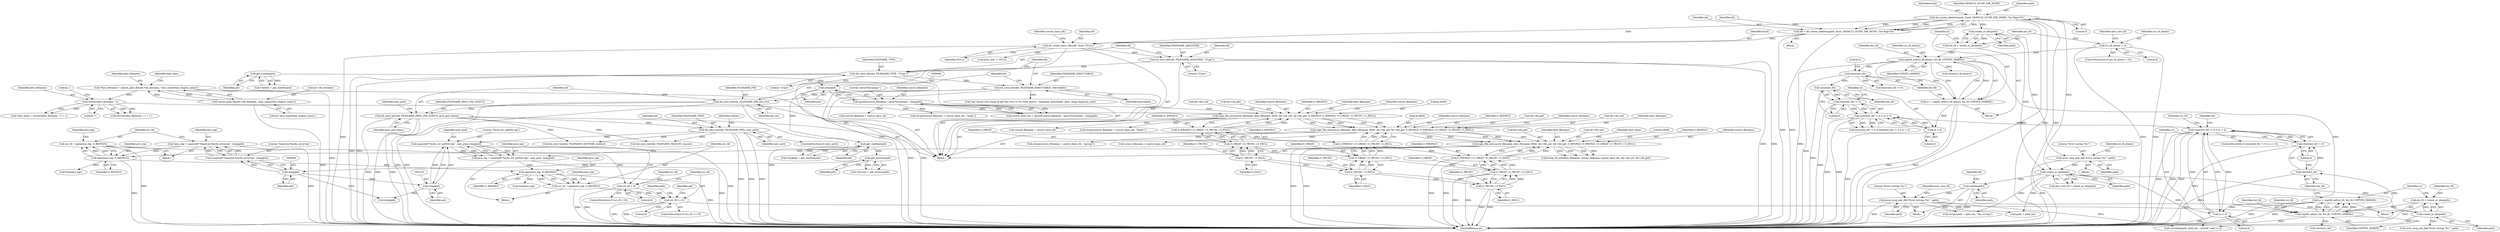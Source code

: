 digraph "0_abrt_8939398b82006ba1fec4ed491339fc075f43fc7c_1@API" {
"1001047" [label="(Call,close(dst_fd) != 0 || sz < 0)"];
"1001048" [label="(Call,close(dst_fd) != 0)"];
"1001049" [label="(Call,close(dst_fd))"];
"1001042" [label="(Call,copyfd_eof(src_fd, dst_fd, COPYFD_SPARSE))"];
"1001025" [label="(Call,src_fd >= 0)"];
"1001017" [label="(Call,src_fd = open(java_log, O_RDONLY))"];
"1001019" [label="(Call,open(java_log, O_RDONLY))"];
"1001009" [label="(Call,java_log = xasprintf(\"%s/hs_err_pid%lu.log\", user_pwd, (long)pid))"];
"1001011" [label="(Call,xasprintf(\"%s/hs_err_pid%lu.log\", user_pwd, (long)pid))"];
"1000805" [label="(Call,dd_save_text(dd, FILENAME_PWD, user_pwd))"];
"1000799" [label="(Call,dd_save_text(dd, FILENAME_PROC_PID_STATUS, proc_pid_status))"];
"1000795" [label="(Call,dd_save_text(dd, FILENAME_PID, pid_str))"];
"1000791" [label="(Call,dd_save_text(dd, FILENAME_EXECUTABLE, executable))"];
"1000787" [label="(Call,dd_save_text(dd, FILENAME_TYPE, \"CCpp\"))"];
"1000783" [label="(Call,dd_save_text(dd, FILENAME_ANALYZER, \"CCpp\"))"];
"1000656" [label="(Call,dd_create_basic_files(dd, fsuid, NULL))"];
"1000641" [label="(Call,dd = dd_create_skeleton(path, fsuid, DEFAULT_DUMP_DIR_MODE, /*no flags*/0))"];
"1000643" [label="(Call,dd_create_skeleton(path, fsuid, DEFAULT_DUMP_DIR_MODE, /*no flags*/0))"];
"1001014" [label="(Call,(long)pid)"];
"1000993" [label="(Call,(long)pid)"];
"1000848" [label="(Call,get_environ(pid))"];
"1000841" [label="(Call,get_cmdline(pid))"];
"1000667" [label="(Call,(long)pid)"];
"1000654" [label="(Call,get_rootdir(pid))"];
"1000999" [label="(Call,open(java_log, O_RDONLY))"];
"1000989" [label="(Call,*java_log = xasprintf(\"/tmp/jvm-%lu/hs_error.log\", (long)pid))"];
"1000991" [label="(Call,xasprintf(\"/tmp/jvm-%lu/hs_error.log\", (long)pid))"];
"1000750" [label="(Call,copy_file_ext(source_filename, dest_filename, 0640, dd->dd_uid, dd->dd_gid, O_RDONLY, O_WRONLY | O_CREAT | O_TRUNC | O_EXCL))"];
"1000724" [label="(Call,copy_file_ext(source_filename, dest_filename, 0640, dd->dd_uid, dd->dd_gid, O_RDONLY, O_WRONLY | O_CREAT | O_TRUNC | O_EXCL))"];
"1000698" [label="(Call,copy_file_ext(source_filename, dest_filename, 0640, dd->dd_uid, dd->dd_gid, O_RDONLY, O_WRONLY | O_CREAT | O_TRUNC | O_EXCL))"];
"1000664" [label="(Call,sprintf(source_filename, \"/proc/%lu/smaps\", (long)pid))"];
"1000686" [label="(Call,strrchr(dest_filename, '/'))"];
"1000675" [label="(Call,*dest_filename = concat_path_file(dd->dd_dirname, \"also_somewhat_longish_name\"))"];
"1000677" [label="(Call,concat_path_file(dd->dd_dirname, \"also_somewhat_longish_name\"))"];
"1000709" [label="(Call,O_WRONLY | O_CREAT | O_TRUNC | O_EXCL)"];
"1000711" [label="(Call,O_CREAT | O_TRUNC | O_EXCL)"];
"1000713" [label="(Call,O_TRUNC | O_EXCL)"];
"1000735" [label="(Call,O_WRONLY | O_CREAT | O_TRUNC | O_EXCL)"];
"1000737" [label="(Call,O_CREAT | O_TRUNC | O_EXCL)"];
"1000739" [label="(Call,O_TRUNC | O_EXCL)"];
"1000761" [label="(Call,O_WRONLY | O_CREAT | O_TRUNC | O_EXCL)"];
"1000763" [label="(Call,O_CREAT | O_TRUNC | O_EXCL)"];
"1000765" [label="(Call,O_TRUNC | O_EXCL)"];
"1001005" [label="(Call,src_fd < 0)"];
"1000997" [label="(Call,src_fd = open(java_log, O_RDONLY))"];
"1001035" [label="(Call,dst_fd = create_or_die(path))"];
"1001037" [label="(Call,create_or_die(path))"];
"1000918" [label="(Call,create_or_die(path))"];
"1000884" [label="(Call,create_or_die(path))"];
"1000910" [label="(Call,error_msg_and_die(\"Error saving '%s'\", path))"];
"1000956" [label="(Call,error_msg_and_die(\"Error writing '%s'\", path))"];
"1000943" [label="(Call,unlink(path))"];
"1000889" [label="(Call,copyfd_eof(src_fd_binary, dst_fd, COPYFD_SPARSE))"];
"1000877" [label="(Call,src_fd_binary > 0)"];
"1000882" [label="(Call,dst_fd = create_or_die(path))"];
"1000899" [label="(Call,close(dst_fd) != 0 || sz < 0)"];
"1000900" [label="(Call,close(dst_fd) != 0)"];
"1000901" [label="(Call,close(dst_fd))"];
"1000896" [label="(Call,fsync(dst_fd))"];
"1000904" [label="(Call,sz < 0)"];
"1000887" [label="(Call,sz = copyfd_eof(src_fd_binary, dst_fd, COPYFD_SPARSE))"];
"1001052" [label="(Call,sz < 0)"];
"1001040" [label="(Call,sz = copyfd_eof(src_fd, dst_fd, COPYFD_SPARSE))"];
"1001135" [label="(Call,proc_cwd != NULL)"];
"1000884" [label="(Call,create_or_die(path))"];
"1001058" [label="(Call,error_msg_and_die(\"Error saving '%s'\", path))"];
"1000846" [label="(Call,*environ = get_environ(pid))"];
"1000832" [label="(Call,dd_save_text(dd, FILENAME_REASON, reason))"];
"1000842" [label="(Identifier,pid)"];
"1000641" [label="(Call,dd = dd_create_skeleton(path, fsuid, DEFAULT_DUMP_DIR_MODE, /*no flags*/0))"];
"1000658" [label="(Identifier,fsuid)"];
"1001051" [label="(Literal,0)"];
"1000797" [label="(Identifier,FILENAME_PID)"];
"1000906" [label="(Literal,0)"];
"1001228" [label="(MethodReturn,int)"];
"1001007" [label="(Literal,0)"];
"1000765" [label="(Call,O_TRUNC | O_EXCL)"];
"1000807" [label="(Identifier,FILENAME_PWD)"];
"1000683" [label="(Call,*dest_base = strrchr(dest_filename, '/') + 1)"];
"1000650" [label="(Block,)"];
"1001024" [label="(ControlStructure,if (src_fd >= 0))"];
"1000995" [label="(Identifier,pid)"];
"1001036" [label="(Identifier,dst_fd)"];
"1000150" [label="(Block,)"];
"1001028" [label="(Block,)"];
"1000882" [label="(Call,dst_fd = create_or_die(path))"];
"1000795" [label="(Call,dd_save_text(dd, FILENAME_PID, pid_str))"];
"1001026" [label="(Identifier,src_fd)"];
"1001018" [label="(Identifier,src_fd)"];
"1001053" [label="(Identifier,sz)"];
"1000892" [label="(Identifier,COPYFD_SPARSE)"];
"1000962" [label="(Identifier,user_core_fd)"];
"1001049" [label="(Call,close(dst_fd))"];
"1000750" [label="(Call,copy_file_ext(source_filename, dest_filename, 0640, dd->dd_uid, dd->dd_gid, O_RDONLY, O_WRONLY | O_CREAT | O_TRUNC | O_EXCL))"];
"1001009" [label="(Call,java_log = xasprintf(\"%s/hs_err_pid%lu.log\", user_pwd, (long)pid))"];
"1000645" [label="(Identifier,fsuid)"];
"1000757" [label="(Call,dd->dd_gid)"];
"1001008" [label="(Block,)"];
"1000740" [label="(Identifier,O_TRUNC)"];
"1000897" [label="(Identifier,dst_fd)"];
"1000726" [label="(Identifier,dest_filename)"];
"1001005" [label="(Call,src_fd < 0)"];
"1000880" [label="(Block,)"];
"1000805" [label="(Call,dd_save_text(dd, FILENAME_PWD, user_pwd))"];
"1000802" [label="(Identifier,proc_pid_status)"];
"1000917" [label="(Identifier,abrt_core_fd)"];
"1000699" [label="(Identifier,source_filename)"];
"1001025" [label="(Call,src_fd >= 0)"];
"1000752" [label="(Identifier,dest_filename)"];
"1000742" [label="(Call,strcpy(source_filename + source_base_ofs, \"cgroup\"))"];
"1000956" [label="(Call,error_msg_and_die(\"Error writing '%s'\", path))"];
"1000708" [label="(Identifier,O_RDONLY)"];
"1001002" [label="(Call,free(java_log))"];
"1001017" [label="(Call,src_fd = open(java_log, O_RDONLY))"];
"1000642" [label="(Identifier,dd)"];
"1000739" [label="(Call,O_TRUNC | O_EXCL)"];
"1001027" [label="(Literal,0)"];
"1001041" [label="(Identifier,sz)"];
"1000783" [label="(Call,dd_save_text(dd, FILENAME_ANALYZER, \"CCpp\"))"];
"1000656" [label="(Call,dd_create_basic_files(dd, fsuid, NULL))"];
"1000998" [label="(Identifier,src_fd)"];
"1000678" [label="(Call,dd->dd_dirname)"];
"1000890" [label="(Identifier,src_fd_binary)"];
"1000686" [label="(Call,strrchr(dest_filename, '/'))"];
"1001050" [label="(Identifier,dst_fd)"];
"1001042" [label="(Call,copyfd_eof(src_fd, dst_fd, COPYFD_SPARSE))"];
"1001020" [label="(Identifier,java_log)"];
"1000789" [label="(Identifier,FILENAME_TYPE)"];
"1001096" [label="(Call,(long)pid)"];
"1001023" [label="(Identifier,java_log)"];
"1000666" [label="(Literal,\"/proc/%lu/smaps\")"];
"1000710" [label="(Identifier,O_WRONLY)"];
"1000655" [label="(Identifier,pid)"];
"1000649" [label="(Identifier,dd)"];
"1000913" [label="(Call,close(src_fd_binary))"];
"1001044" [label="(Identifier,dst_fd)"];
"1001001" [label="(Identifier,O_RDONLY)"];
"1000904" [label="(Call,sz < 0)"];
"1000691" [label="(Call,source_filename + source_base_ofs)"];
"1000894" [label="(Call,fsync(dst_fd) != 0 || close(dst_fd) != 0 || sz < 0)"];
"1000762" [label="(Identifier,O_WRONLY)"];
"1001011" [label="(Call,xasprintf(\"%s/hs_err_pid%lu.log\", user_pwd, (long)pid))"];
"1001000" [label="(Identifier,java_log)"];
"1001064" [label="(Identifier,dd)"];
"1000754" [label="(Call,dd->dd_uid)"];
"1000914" [label="(Identifier,src_fd_binary)"];
"1001031" [label="(Identifier,path)"];
"1000918" [label="(Call,create_or_die(path))"];
"1000688" [label="(Literal,'/')"];
"1000899" [label="(Call,close(dst_fd) != 0 || sz < 0)"];
"1000676" [label="(Identifier,dest_filename)"];
"1001004" [label="(ControlStructure,if (src_fd < 0))"];
"1001048" [label="(Call,close(dst_fd) != 0)"];
"1000690" [label="(Call,strcpy(source_filename + source_base_ofs, \"maps\"))"];
"1000667" [label="(Call,(long)pid)"];
"1000652" [label="(Call,*rootdir = get_rootdir(pid))"];
"1000646" [label="(Identifier,DEFAULT_DUMP_DIR_MODE)"];
"1000761" [label="(Call,O_WRONLY | O_CREAT | O_TRUNC | O_EXCL)"];
"1000711" [label="(Call,O_CREAT | O_TRUNC | O_EXCL)"];
"1000700" [label="(Identifier,dest_filename)"];
"1001038" [label="(Identifier,path)"];
"1000662" [label="(Call,source_base_ofs = sprintf(source_filename, \"/proc/%lu/smaps\", (long)pid))"];
"1001045" [label="(Identifier,COPYFD_SPARSE)"];
"1000659" [label="(Identifier,NULL)"];
"1000839" [label="(Call,*cmdline = get_cmdline(pid))"];
"1000727" [label="(Literal,0640)"];
"1000787" [label="(Call,dd_save_text(dd, FILENAME_TYPE, \"CCpp\"))"];
"1001047" [label="(Call,close(dst_fd) != 0 || sz < 0)"];
"1000900" [label="(Call,close(dst_fd) != 0)"];
"1000903" [label="(Literal,0)"];
"1000889" [label="(Call,copyfd_eof(src_fd_binary, dst_fd, COPYFD_SPARSE))"];
"1000664" [label="(Call,sprintf(source_filename, \"/proc/%lu/smaps\", (long)pid))"];
"1000718" [label="(Identifier,source_filename)"];
"1000689" [label="(Literal,1)"];
"1000883" [label="(Identifier,dst_fd)"];
"1001019" [label="(Call,open(java_log, O_RDONLY))"];
"1001062" [label="(Identifier,src_fd)"];
"1000714" [label="(Identifier,O_TRUNC)"];
"1000808" [label="(Identifier,user_pwd)"];
"1001094" [label="(Call,log(\"Saved core dump of pid %lu (%s) to %s (%llu bytes)\", (long)pid, executable, path, (long long)core_size))"];
"1000669" [label="(Identifier,pid)"];
"1000741" [label="(Identifier,O_EXCL)"];
"1000769" [label="(Identifier,dest_base)"];
"1000771" [label="(Call,dump_fd_info(dest_filename, source_filename, source_base_ofs, dd->dd_uid, dd->dd_gid))"];
"1000685" [label="(Call,strrchr(dest_filename, '/') + 1)"];
"1000957" [label="(Literal,\"Error writing '%s'\")"];
"1000735" [label="(Call,O_WRONLY | O_CREAT | O_TRUNC | O_EXCL)"];
"1000753" [label="(Literal,0640)"];
"1000712" [label="(Identifier,O_CREAT)"];
"1000891" [label="(Identifier,dst_fd)"];
"1000989" [label="(Call,*java_log = xasprintf(\"/tmp/jvm-%lu/hs_error.log\", (long)pid))"];
"1000786" [label="(Literal,\"CCpp\")"];
"1001061" [label="(Call,close(src_fd))"];
"1001057" [label="(Identifier,dd)"];
"1000766" [label="(Identifier,O_TRUNC)"];
"1001012" [label="(Literal,\"%s/hs_err_pid%lu.log\")"];
"1000767" [label="(Identifier,O_EXCL)"];
"1000715" [label="(Identifier,O_EXCL)"];
"1001010" [label="(Identifier,java_log)"];
"1000803" [label="(ControlStructure,if (user_pwd))"];
"1001022" [label="(Call,free(java_log))"];
"1000675" [label="(Call,*dest_filename = concat_path_file(dd->dd_dirname, \"also_somewhat_longish_name\"))"];
"1000943" [label="(Call,unlink(path))"];
"1000804" [label="(Identifier,user_pwd)"];
"1001043" [label="(Identifier,src_fd)"];
"1000738" [label="(Identifier,O_CREAT)"];
"1000887" [label="(Call,sz = copyfd_eof(src_fd_binary, dst_fd, COPYFD_SPARSE))"];
"1001013" [label="(Identifier,user_pwd)"];
"1000800" [label="(Identifier,dd)"];
"1000791" [label="(Call,dd_save_text(dd, FILENAME_EXECUTABLE, executable))"];
"1000818" [label="(Call,dd_save_text(dd, FILENAME_ROOTDIR, rootdir))"];
"1000764" [label="(Identifier,O_CREAT)"];
"1000698" [label="(Call,copy_file_ext(source_filename, dest_filename, 0640, dd->dd_uid, dd->dd_gid, O_RDONLY, O_WRONLY | O_CREAT | O_TRUNC | O_EXCL))"];
"1000810" [label="(Identifier,rootdir)"];
"1000849" [label="(Identifier,pid)"];
"1000665" [label="(Identifier,source_filename)"];
"1000725" [label="(Identifier,source_filename)"];
"1000663" [label="(Identifier,source_base_ofs)"];
"1000958" [label="(Identifier,path)"];
"1001040" [label="(Call,sz = copyfd_eof(src_fd, dst_fd, COPYFD_SPARSE))"];
"1000877" [label="(Call,src_fd_binary > 0)"];
"1000713" [label="(Call,O_TRUNC | O_EXCL)"];
"1000919" [label="(Identifier,path)"];
"1000677" [label="(Call,concat_path_file(dd->dd_dirname, \"also_somewhat_longish_name\"))"];
"1000896" [label="(Call,fsync(dst_fd))"];
"1000793" [label="(Identifier,FILENAME_EXECUTABLE)"];
"1000944" [label="(Identifier,path)"];
"1001054" [label="(Literal,0)"];
"1000654" [label="(Call,get_rootdir(pid))"];
"1000841" [label="(Call,get_cmdline(pid))"];
"1000763" [label="(Call,O_CREAT | O_TRUNC | O_EXCL)"];
"1000879" [label="(Literal,0)"];
"1001029" [label="(Call,strcpy(path + path_len, \"/hs_err.log\"))"];
"1000743" [label="(Call,source_filename + source_base_ofs)"];
"1000701" [label="(Literal,0640)"];
"1000717" [label="(Call,source_filename + source_base_ofs)"];
"1000681" [label="(Literal,\"also_somewhat_longish_name\")"];
"1000992" [label="(Literal,\"/tmp/jvm-%lu/hs_error.log\")"];
"1000878" [label="(Identifier,src_fd_binary)"];
"1001046" [label="(ControlStructure,if (close(dst_fd) != 0 || sz < 0))"];
"1000911" [label="(Literal,\"Error saving '%s'\")"];
"1000716" [label="(Call,strcpy(source_filename + source_base_ofs, \"limits\"))"];
"1000684" [label="(Identifier,dest_base)"];
"1000760" [label="(Identifier,O_RDONLY)"];
"1001006" [label="(Identifier,src_fd)"];
"1000902" [label="(Identifier,dst_fd)"];
"1000991" [label="(Call,xasprintf(\"/tmp/jvm-%lu/hs_error.log\", (long)pid))"];
"1000916" [label="(Call,abrt_core_fd = create_or_die(path))"];
"1000657" [label="(Identifier,dd)"];
"1000798" [label="(Identifier,pid_str)"];
"1000790" [label="(Literal,\"CCpp\")"];
"1000784" [label="(Identifier,dd)"];
"1000647" [label="(Literal,0)"];
"1000734" [label="(Identifier,O_RDONLY)"];
"1001037" [label="(Call,create_or_die(path))"];
"1000796" [label="(Identifier,dd)"];
"1000644" [label="(Identifier,path)"];
"1000806" [label="(Identifier,dd)"];
"1001014" [label="(Call,(long)pid)"];
"1000702" [label="(Call,dd->dd_uid)"];
"1000885" [label="(Identifier,path)"];
"1000910" [label="(Call,error_msg_and_die(\"Error saving '%s'\", path))"];
"1000993" [label="(Call,(long)pid)"];
"1001030" [label="(Call,path + path_len)"];
"1000912" [label="(Identifier,path)"];
"1000643" [label="(Call,dd_create_skeleton(path, fsuid, DEFAULT_DUMP_DIR_MODE, /*no flags*/0))"];
"1000876" [label="(ControlStructure,if (src_fd_binary > 0))"];
"1000737" [label="(Call,O_CREAT | O_TRUNC | O_EXCL)"];
"1000731" [label="(Call,dd->dd_gid)"];
"1000744" [label="(Identifier,source_filename)"];
"1000736" [label="(Identifier,O_WRONLY)"];
"1000888" [label="(Identifier,sz)"];
"1000794" [label="(Identifier,executable)"];
"1001052" [label="(Call,sz < 0)"];
"1000895" [label="(Call,fsync(dst_fd) != 0)"];
"1001035" [label="(Call,dst_fd = create_or_die(path))"];
"1000792" [label="(Identifier,dd)"];
"1000785" [label="(Identifier,FILENAME_ANALYZER)"];
"1000724" [label="(Call,copy_file_ext(source_filename, dest_filename, 0640, dd->dd_uid, dd->dd_gid, O_RDONLY, O_WRONLY | O_CREAT | O_TRUNC | O_EXCL))"];
"1000999" [label="(Call,open(java_log, O_RDONLY))"];
"1000751" [label="(Identifier,source_filename)"];
"1001075" [label="(Call,xstrndup(path, path_len - (sizeof(\".new\")-1)))"];
"1000907" [label="(Block,)"];
"1000946" [label="(Identifier,dd)"];
"1000705" [label="(Call,dd->dd_gid)"];
"1000709" [label="(Call,O_WRONLY | O_CREAT | O_TRUNC | O_EXCL)"];
"1000898" [label="(Literal,0)"];
"1000728" [label="(Call,dd->dd_uid)"];
"1001016" [label="(Identifier,pid)"];
"1000788" [label="(Identifier,dd)"];
"1000997" [label="(Call,src_fd = open(java_log, O_RDONLY))"];
"1000799" [label="(Call,dd_save_text(dd, FILENAME_PROC_PID_STATUS, proc_pid_status))"];
"1000848" [label="(Call,get_environ(pid))"];
"1000990" [label="(Identifier,java_log)"];
"1001003" [label="(Identifier,java_log)"];
"1000942" [label="(Block,)"];
"1000901" [label="(Call,close(dst_fd))"];
"1001021" [label="(Identifier,O_RDONLY)"];
"1000687" [label="(Identifier,dest_filename)"];
"1000801" [label="(Identifier,FILENAME_PROC_PID_STATUS)"];
"1000987" [label="(Block,)"];
"1000905" [label="(Identifier,sz)"];
"1001047" -> "1001046"  [label="AST: "];
"1001047" -> "1001048"  [label="CFG: "];
"1001047" -> "1001052"  [label="CFG: "];
"1001048" -> "1001047"  [label="AST: "];
"1001052" -> "1001047"  [label="AST: "];
"1001057" -> "1001047"  [label="CFG: "];
"1001062" -> "1001047"  [label="CFG: "];
"1001047" -> "1001228"  [label="DDG: "];
"1001047" -> "1001228"  [label="DDG: "];
"1001047" -> "1001228"  [label="DDG: "];
"1001048" -> "1001047"  [label="DDG: "];
"1001048" -> "1001047"  [label="DDG: "];
"1000899" -> "1001047"  [label="DDG: "];
"1001052" -> "1001047"  [label="DDG: "];
"1001052" -> "1001047"  [label="DDG: "];
"1001048" -> "1001051"  [label="CFG: "];
"1001049" -> "1001048"  [label="AST: "];
"1001051" -> "1001048"  [label="AST: "];
"1001053" -> "1001048"  [label="CFG: "];
"1001048" -> "1001228"  [label="DDG: "];
"1001049" -> "1001048"  [label="DDG: "];
"1001049" -> "1001050"  [label="CFG: "];
"1001050" -> "1001049"  [label="AST: "];
"1001051" -> "1001049"  [label="CFG: "];
"1001049" -> "1001228"  [label="DDG: "];
"1001042" -> "1001049"  [label="DDG: "];
"1001042" -> "1001040"  [label="AST: "];
"1001042" -> "1001045"  [label="CFG: "];
"1001043" -> "1001042"  [label="AST: "];
"1001044" -> "1001042"  [label="AST: "];
"1001045" -> "1001042"  [label="AST: "];
"1001040" -> "1001042"  [label="CFG: "];
"1001042" -> "1001228"  [label="DDG: "];
"1001042" -> "1001040"  [label="DDG: "];
"1001042" -> "1001040"  [label="DDG: "];
"1001042" -> "1001040"  [label="DDG: "];
"1001025" -> "1001042"  [label="DDG: "];
"1001035" -> "1001042"  [label="DDG: "];
"1000889" -> "1001042"  [label="DDG: "];
"1001042" -> "1001061"  [label="DDG: "];
"1001025" -> "1001024"  [label="AST: "];
"1001025" -> "1001027"  [label="CFG: "];
"1001026" -> "1001025"  [label="AST: "];
"1001027" -> "1001025"  [label="AST: "];
"1001031" -> "1001025"  [label="CFG: "];
"1001064" -> "1001025"  [label="CFG: "];
"1001025" -> "1001228"  [label="DDG: "];
"1001025" -> "1001228"  [label="DDG: "];
"1001017" -> "1001025"  [label="DDG: "];
"1001005" -> "1001025"  [label="DDG: "];
"1001017" -> "1001008"  [label="AST: "];
"1001017" -> "1001019"  [label="CFG: "];
"1001018" -> "1001017"  [label="AST: "];
"1001019" -> "1001017"  [label="AST: "];
"1001023" -> "1001017"  [label="CFG: "];
"1001017" -> "1001228"  [label="DDG: "];
"1001019" -> "1001017"  [label="DDG: "];
"1001019" -> "1001017"  [label="DDG: "];
"1001019" -> "1001021"  [label="CFG: "];
"1001020" -> "1001019"  [label="AST: "];
"1001021" -> "1001019"  [label="AST: "];
"1001019" -> "1001228"  [label="DDG: "];
"1001009" -> "1001019"  [label="DDG: "];
"1000999" -> "1001019"  [label="DDG: "];
"1001019" -> "1001022"  [label="DDG: "];
"1001009" -> "1001008"  [label="AST: "];
"1001009" -> "1001011"  [label="CFG: "];
"1001010" -> "1001009"  [label="AST: "];
"1001011" -> "1001009"  [label="AST: "];
"1001018" -> "1001009"  [label="CFG: "];
"1001009" -> "1001228"  [label="DDG: "];
"1001011" -> "1001009"  [label="DDG: "];
"1001011" -> "1001009"  [label="DDG: "];
"1001011" -> "1001009"  [label="DDG: "];
"1001011" -> "1001014"  [label="CFG: "];
"1001012" -> "1001011"  [label="AST: "];
"1001013" -> "1001011"  [label="AST: "];
"1001014" -> "1001011"  [label="AST: "];
"1001011" -> "1001228"  [label="DDG: "];
"1000805" -> "1001011"  [label="DDG: "];
"1001014" -> "1001011"  [label="DDG: "];
"1000805" -> "1000803"  [label="AST: "];
"1000805" -> "1000808"  [label="CFG: "];
"1000806" -> "1000805"  [label="AST: "];
"1000807" -> "1000805"  [label="AST: "];
"1000808" -> "1000805"  [label="AST: "];
"1000810" -> "1000805"  [label="CFG: "];
"1000805" -> "1001228"  [label="DDG: "];
"1000805" -> "1001228"  [label="DDG: "];
"1000805" -> "1001228"  [label="DDG: "];
"1000799" -> "1000805"  [label="DDG: "];
"1000805" -> "1000818"  [label="DDG: "];
"1000805" -> "1000832"  [label="DDG: "];
"1000799" -> "1000650"  [label="AST: "];
"1000799" -> "1000802"  [label="CFG: "];
"1000800" -> "1000799"  [label="AST: "];
"1000801" -> "1000799"  [label="AST: "];
"1000802" -> "1000799"  [label="AST: "];
"1000804" -> "1000799"  [label="CFG: "];
"1000799" -> "1001228"  [label="DDG: "];
"1000799" -> "1001228"  [label="DDG: "];
"1000799" -> "1001228"  [label="DDG: "];
"1000795" -> "1000799"  [label="DDG: "];
"1000799" -> "1000818"  [label="DDG: "];
"1000799" -> "1000832"  [label="DDG: "];
"1000795" -> "1000650"  [label="AST: "];
"1000795" -> "1000798"  [label="CFG: "];
"1000796" -> "1000795"  [label="AST: "];
"1000797" -> "1000795"  [label="AST: "];
"1000798" -> "1000795"  [label="AST: "];
"1000800" -> "1000795"  [label="CFG: "];
"1000795" -> "1001228"  [label="DDG: "];
"1000795" -> "1001228"  [label="DDG: "];
"1000795" -> "1001228"  [label="DDG: "];
"1000791" -> "1000795"  [label="DDG: "];
"1000791" -> "1000650"  [label="AST: "];
"1000791" -> "1000794"  [label="CFG: "];
"1000792" -> "1000791"  [label="AST: "];
"1000793" -> "1000791"  [label="AST: "];
"1000794" -> "1000791"  [label="AST: "];
"1000796" -> "1000791"  [label="CFG: "];
"1000791" -> "1001228"  [label="DDG: "];
"1000791" -> "1001228"  [label="DDG: "];
"1000787" -> "1000791"  [label="DDG: "];
"1000791" -> "1001094"  [label="DDG: "];
"1000787" -> "1000650"  [label="AST: "];
"1000787" -> "1000790"  [label="CFG: "];
"1000788" -> "1000787"  [label="AST: "];
"1000789" -> "1000787"  [label="AST: "];
"1000790" -> "1000787"  [label="AST: "];
"1000792" -> "1000787"  [label="CFG: "];
"1000787" -> "1001228"  [label="DDG: "];
"1000787" -> "1001228"  [label="DDG: "];
"1000783" -> "1000787"  [label="DDG: "];
"1000783" -> "1000650"  [label="AST: "];
"1000783" -> "1000786"  [label="CFG: "];
"1000784" -> "1000783"  [label="AST: "];
"1000785" -> "1000783"  [label="AST: "];
"1000786" -> "1000783"  [label="AST: "];
"1000788" -> "1000783"  [label="CFG: "];
"1000783" -> "1001228"  [label="DDG: "];
"1000783" -> "1001228"  [label="DDG: "];
"1000656" -> "1000783"  [label="DDG: "];
"1000656" -> "1000650"  [label="AST: "];
"1000656" -> "1000659"  [label="CFG: "];
"1000657" -> "1000656"  [label="AST: "];
"1000658" -> "1000656"  [label="AST: "];
"1000659" -> "1000656"  [label="AST: "];
"1000663" -> "1000656"  [label="CFG: "];
"1000656" -> "1001228"  [label="DDG: "];
"1000656" -> "1001228"  [label="DDG: "];
"1000641" -> "1000656"  [label="DDG: "];
"1000643" -> "1000656"  [label="DDG: "];
"1000656" -> "1001135"  [label="DDG: "];
"1000641" -> "1000150"  [label="AST: "];
"1000641" -> "1000643"  [label="CFG: "];
"1000642" -> "1000641"  [label="AST: "];
"1000643" -> "1000641"  [label="AST: "];
"1000649" -> "1000641"  [label="CFG: "];
"1000641" -> "1001228"  [label="DDG: "];
"1000641" -> "1001228"  [label="DDG: "];
"1000643" -> "1000641"  [label="DDG: "];
"1000643" -> "1000641"  [label="DDG: "];
"1000643" -> "1000641"  [label="DDG: "];
"1000643" -> "1000641"  [label="DDG: "];
"1000643" -> "1000647"  [label="CFG: "];
"1000644" -> "1000643"  [label="AST: "];
"1000645" -> "1000643"  [label="AST: "];
"1000646" -> "1000643"  [label="AST: "];
"1000647" -> "1000643"  [label="AST: "];
"1000643" -> "1001228"  [label="DDG: "];
"1000643" -> "1001228"  [label="DDG: "];
"1000643" -> "1001228"  [label="DDG: "];
"1000643" -> "1000884"  [label="DDG: "];
"1000643" -> "1000918"  [label="DDG: "];
"1001014" -> "1001016"  [label="CFG: "];
"1001015" -> "1001014"  [label="AST: "];
"1001016" -> "1001014"  [label="AST: "];
"1000993" -> "1001014"  [label="DDG: "];
"1001014" -> "1001096"  [label="DDG: "];
"1000993" -> "1000991"  [label="AST: "];
"1000993" -> "1000995"  [label="CFG: "];
"1000994" -> "1000993"  [label="AST: "];
"1000995" -> "1000993"  [label="AST: "];
"1000991" -> "1000993"  [label="CFG: "];
"1000993" -> "1000991"  [label="DDG: "];
"1000848" -> "1000993"  [label="DDG: "];
"1000993" -> "1001096"  [label="DDG: "];
"1000848" -> "1000846"  [label="AST: "];
"1000848" -> "1000849"  [label="CFG: "];
"1000849" -> "1000848"  [label="AST: "];
"1000846" -> "1000848"  [label="CFG: "];
"1000848" -> "1000846"  [label="DDG: "];
"1000841" -> "1000848"  [label="DDG: "];
"1000841" -> "1000839"  [label="AST: "];
"1000841" -> "1000842"  [label="CFG: "];
"1000842" -> "1000841"  [label="AST: "];
"1000839" -> "1000841"  [label="CFG: "];
"1000841" -> "1000839"  [label="DDG: "];
"1000667" -> "1000841"  [label="DDG: "];
"1000667" -> "1000664"  [label="AST: "];
"1000667" -> "1000669"  [label="CFG: "];
"1000668" -> "1000667"  [label="AST: "];
"1000669" -> "1000667"  [label="AST: "];
"1000664" -> "1000667"  [label="CFG: "];
"1000667" -> "1000664"  [label="DDG: "];
"1000654" -> "1000667"  [label="DDG: "];
"1000654" -> "1000652"  [label="AST: "];
"1000654" -> "1000655"  [label="CFG: "];
"1000655" -> "1000654"  [label="AST: "];
"1000652" -> "1000654"  [label="CFG: "];
"1000654" -> "1000652"  [label="DDG: "];
"1000999" -> "1000997"  [label="AST: "];
"1000999" -> "1001001"  [label="CFG: "];
"1001000" -> "1000999"  [label="AST: "];
"1001001" -> "1000999"  [label="AST: "];
"1000997" -> "1000999"  [label="CFG: "];
"1000999" -> "1001228"  [label="DDG: "];
"1000999" -> "1000997"  [label="DDG: "];
"1000999" -> "1000997"  [label="DDG: "];
"1000989" -> "1000999"  [label="DDG: "];
"1000750" -> "1000999"  [label="DDG: "];
"1000999" -> "1001002"  [label="DDG: "];
"1000989" -> "1000987"  [label="AST: "];
"1000989" -> "1000991"  [label="CFG: "];
"1000990" -> "1000989"  [label="AST: "];
"1000991" -> "1000989"  [label="AST: "];
"1000998" -> "1000989"  [label="CFG: "];
"1000989" -> "1001228"  [label="DDG: "];
"1000991" -> "1000989"  [label="DDG: "];
"1000991" -> "1000989"  [label="DDG: "];
"1000992" -> "1000991"  [label="AST: "];
"1000750" -> "1000650"  [label="AST: "];
"1000750" -> "1000761"  [label="CFG: "];
"1000751" -> "1000750"  [label="AST: "];
"1000752" -> "1000750"  [label="AST: "];
"1000753" -> "1000750"  [label="AST: "];
"1000754" -> "1000750"  [label="AST: "];
"1000757" -> "1000750"  [label="AST: "];
"1000760" -> "1000750"  [label="AST: "];
"1000761" -> "1000750"  [label="AST: "];
"1000769" -> "1000750"  [label="CFG: "];
"1000750" -> "1001228"  [label="DDG: "];
"1000750" -> "1001228"  [label="DDG: "];
"1000724" -> "1000750"  [label="DDG: "];
"1000724" -> "1000750"  [label="DDG: "];
"1000724" -> "1000750"  [label="DDG: "];
"1000724" -> "1000750"  [label="DDG: "];
"1000724" -> "1000750"  [label="DDG: "];
"1000761" -> "1000750"  [label="DDG: "];
"1000761" -> "1000750"  [label="DDG: "];
"1000750" -> "1000771"  [label="DDG: "];
"1000750" -> "1000771"  [label="DDG: "];
"1000750" -> "1000771"  [label="DDG: "];
"1000750" -> "1000771"  [label="DDG: "];
"1000724" -> "1000650"  [label="AST: "];
"1000724" -> "1000735"  [label="CFG: "];
"1000725" -> "1000724"  [label="AST: "];
"1000726" -> "1000724"  [label="AST: "];
"1000727" -> "1000724"  [label="AST: "];
"1000728" -> "1000724"  [label="AST: "];
"1000731" -> "1000724"  [label="AST: "];
"1000734" -> "1000724"  [label="AST: "];
"1000735" -> "1000724"  [label="AST: "];
"1000744" -> "1000724"  [label="CFG: "];
"1000698" -> "1000724"  [label="DDG: "];
"1000698" -> "1000724"  [label="DDG: "];
"1000698" -> "1000724"  [label="DDG: "];
"1000698" -> "1000724"  [label="DDG: "];
"1000698" -> "1000724"  [label="DDG: "];
"1000735" -> "1000724"  [label="DDG: "];
"1000735" -> "1000724"  [label="DDG: "];
"1000724" -> "1000742"  [label="DDG: "];
"1000724" -> "1000743"  [label="DDG: "];
"1000698" -> "1000650"  [label="AST: "];
"1000698" -> "1000709"  [label="CFG: "];
"1000699" -> "1000698"  [label="AST: "];
"1000700" -> "1000698"  [label="AST: "];
"1000701" -> "1000698"  [label="AST: "];
"1000702" -> "1000698"  [label="AST: "];
"1000705" -> "1000698"  [label="AST: "];
"1000708" -> "1000698"  [label="AST: "];
"1000709" -> "1000698"  [label="AST: "];
"1000718" -> "1000698"  [label="CFG: "];
"1000664" -> "1000698"  [label="DDG: "];
"1000686" -> "1000698"  [label="DDG: "];
"1000709" -> "1000698"  [label="DDG: "];
"1000709" -> "1000698"  [label="DDG: "];
"1000698" -> "1000716"  [label="DDG: "];
"1000698" -> "1000717"  [label="DDG: "];
"1000664" -> "1000662"  [label="AST: "];
"1000665" -> "1000664"  [label="AST: "];
"1000666" -> "1000664"  [label="AST: "];
"1000662" -> "1000664"  [label="CFG: "];
"1000664" -> "1000662"  [label="DDG: "];
"1000664" -> "1000662"  [label="DDG: "];
"1000664" -> "1000662"  [label="DDG: "];
"1000664" -> "1000690"  [label="DDG: "];
"1000664" -> "1000691"  [label="DDG: "];
"1000686" -> "1000685"  [label="AST: "];
"1000686" -> "1000688"  [label="CFG: "];
"1000687" -> "1000686"  [label="AST: "];
"1000688" -> "1000686"  [label="AST: "];
"1000689" -> "1000686"  [label="CFG: "];
"1000686" -> "1000683"  [label="DDG: "];
"1000686" -> "1000683"  [label="DDG: "];
"1000686" -> "1000685"  [label="DDG: "];
"1000686" -> "1000685"  [label="DDG: "];
"1000675" -> "1000686"  [label="DDG: "];
"1000675" -> "1000650"  [label="AST: "];
"1000675" -> "1000677"  [label="CFG: "];
"1000676" -> "1000675"  [label="AST: "];
"1000677" -> "1000675"  [label="AST: "];
"1000684" -> "1000675"  [label="CFG: "];
"1000675" -> "1001228"  [label="DDG: "];
"1000677" -> "1000675"  [label="DDG: "];
"1000677" -> "1000675"  [label="DDG: "];
"1000677" -> "1000681"  [label="CFG: "];
"1000678" -> "1000677"  [label="AST: "];
"1000681" -> "1000677"  [label="AST: "];
"1000677" -> "1001228"  [label="DDG: "];
"1000709" -> "1000711"  [label="CFG: "];
"1000710" -> "1000709"  [label="AST: "];
"1000711" -> "1000709"  [label="AST: "];
"1000711" -> "1000709"  [label="DDG: "];
"1000711" -> "1000709"  [label="DDG: "];
"1000709" -> "1000735"  [label="DDG: "];
"1000711" -> "1000713"  [label="CFG: "];
"1000712" -> "1000711"  [label="AST: "];
"1000713" -> "1000711"  [label="AST: "];
"1000713" -> "1000711"  [label="DDG: "];
"1000713" -> "1000711"  [label="DDG: "];
"1000711" -> "1000737"  [label="DDG: "];
"1000713" -> "1000715"  [label="CFG: "];
"1000714" -> "1000713"  [label="AST: "];
"1000715" -> "1000713"  [label="AST: "];
"1000713" -> "1000739"  [label="DDG: "];
"1000713" -> "1000739"  [label="DDG: "];
"1000735" -> "1000737"  [label="CFG: "];
"1000736" -> "1000735"  [label="AST: "];
"1000737" -> "1000735"  [label="AST: "];
"1000737" -> "1000735"  [label="DDG: "];
"1000737" -> "1000735"  [label="DDG: "];
"1000735" -> "1000761"  [label="DDG: "];
"1000737" -> "1000739"  [label="CFG: "];
"1000738" -> "1000737"  [label="AST: "];
"1000739" -> "1000737"  [label="AST: "];
"1000739" -> "1000737"  [label="DDG: "];
"1000739" -> "1000737"  [label="DDG: "];
"1000737" -> "1000763"  [label="DDG: "];
"1000739" -> "1000741"  [label="CFG: "];
"1000740" -> "1000739"  [label="AST: "];
"1000741" -> "1000739"  [label="AST: "];
"1000739" -> "1000765"  [label="DDG: "];
"1000739" -> "1000765"  [label="DDG: "];
"1000761" -> "1000763"  [label="CFG: "];
"1000762" -> "1000761"  [label="AST: "];
"1000763" -> "1000761"  [label="AST: "];
"1000761" -> "1001228"  [label="DDG: "];
"1000761" -> "1001228"  [label="DDG: "];
"1000763" -> "1000761"  [label="DDG: "];
"1000763" -> "1000761"  [label="DDG: "];
"1000763" -> "1000765"  [label="CFG: "];
"1000764" -> "1000763"  [label="AST: "];
"1000765" -> "1000763"  [label="AST: "];
"1000763" -> "1001228"  [label="DDG: "];
"1000763" -> "1001228"  [label="DDG: "];
"1000765" -> "1000763"  [label="DDG: "];
"1000765" -> "1000763"  [label="DDG: "];
"1000765" -> "1000767"  [label="CFG: "];
"1000766" -> "1000765"  [label="AST: "];
"1000767" -> "1000765"  [label="AST: "];
"1000765" -> "1001228"  [label="DDG: "];
"1000765" -> "1001228"  [label="DDG: "];
"1001005" -> "1001004"  [label="AST: "];
"1001005" -> "1001007"  [label="CFG: "];
"1001006" -> "1001005"  [label="AST: "];
"1001007" -> "1001005"  [label="AST: "];
"1001010" -> "1001005"  [label="CFG: "];
"1001026" -> "1001005"  [label="CFG: "];
"1001005" -> "1001228"  [label="DDG: "];
"1000997" -> "1001005"  [label="DDG: "];
"1000997" -> "1000987"  [label="AST: "];
"1000998" -> "1000997"  [label="AST: "];
"1001003" -> "1000997"  [label="CFG: "];
"1000997" -> "1001228"  [label="DDG: "];
"1001035" -> "1001028"  [label="AST: "];
"1001035" -> "1001037"  [label="CFG: "];
"1001036" -> "1001035"  [label="AST: "];
"1001037" -> "1001035"  [label="AST: "];
"1001041" -> "1001035"  [label="CFG: "];
"1001035" -> "1001228"  [label="DDG: "];
"1001037" -> "1001035"  [label="DDG: "];
"1001037" -> "1001038"  [label="CFG: "];
"1001038" -> "1001037"  [label="AST: "];
"1000918" -> "1001037"  [label="DDG: "];
"1000956" -> "1001037"  [label="DDG: "];
"1001037" -> "1001058"  [label="DDG: "];
"1001037" -> "1001075"  [label="DDG: "];
"1000918" -> "1000916"  [label="AST: "];
"1000918" -> "1000919"  [label="CFG: "];
"1000919" -> "1000918"  [label="AST: "];
"1000916" -> "1000918"  [label="CFG: "];
"1000918" -> "1000916"  [label="DDG: "];
"1000884" -> "1000918"  [label="DDG: "];
"1000910" -> "1000918"  [label="DDG: "];
"1000918" -> "1000943"  [label="DDG: "];
"1000918" -> "1001029"  [label="DDG: "];
"1000918" -> "1001030"  [label="DDG: "];
"1000918" -> "1001075"  [label="DDG: "];
"1000884" -> "1000882"  [label="AST: "];
"1000884" -> "1000885"  [label="CFG: "];
"1000885" -> "1000884"  [label="AST: "];
"1000882" -> "1000884"  [label="CFG: "];
"1000884" -> "1000882"  [label="DDG: "];
"1000884" -> "1000910"  [label="DDG: "];
"1000910" -> "1000907"  [label="AST: "];
"1000910" -> "1000912"  [label="CFG: "];
"1000911" -> "1000910"  [label="AST: "];
"1000912" -> "1000910"  [label="AST: "];
"1000914" -> "1000910"  [label="CFG: "];
"1000910" -> "1001228"  [label="DDG: "];
"1000956" -> "1000942"  [label="AST: "];
"1000956" -> "1000958"  [label="CFG: "];
"1000957" -> "1000956"  [label="AST: "];
"1000958" -> "1000956"  [label="AST: "];
"1000962" -> "1000956"  [label="CFG: "];
"1000956" -> "1001228"  [label="DDG: "];
"1000943" -> "1000956"  [label="DDG: "];
"1000956" -> "1001029"  [label="DDG: "];
"1000956" -> "1001030"  [label="DDG: "];
"1000956" -> "1001075"  [label="DDG: "];
"1000943" -> "1000942"  [label="AST: "];
"1000943" -> "1000944"  [label="CFG: "];
"1000944" -> "1000943"  [label="AST: "];
"1000946" -> "1000943"  [label="CFG: "];
"1000943" -> "1001228"  [label="DDG: "];
"1000889" -> "1000887"  [label="AST: "];
"1000889" -> "1000892"  [label="CFG: "];
"1000890" -> "1000889"  [label="AST: "];
"1000891" -> "1000889"  [label="AST: "];
"1000892" -> "1000889"  [label="AST: "];
"1000887" -> "1000889"  [label="CFG: "];
"1000889" -> "1001228"  [label="DDG: "];
"1000889" -> "1000887"  [label="DDG: "];
"1000889" -> "1000887"  [label="DDG: "];
"1000889" -> "1000887"  [label="DDG: "];
"1000877" -> "1000889"  [label="DDG: "];
"1000882" -> "1000889"  [label="DDG: "];
"1000889" -> "1000896"  [label="DDG: "];
"1000889" -> "1000913"  [label="DDG: "];
"1000877" -> "1000876"  [label="AST: "];
"1000877" -> "1000879"  [label="CFG: "];
"1000878" -> "1000877"  [label="AST: "];
"1000879" -> "1000877"  [label="AST: "];
"1000883" -> "1000877"  [label="CFG: "];
"1000917" -> "1000877"  [label="CFG: "];
"1000877" -> "1001228"  [label="DDG: "];
"1000877" -> "1001228"  [label="DDG: "];
"1000882" -> "1000880"  [label="AST: "];
"1000883" -> "1000882"  [label="AST: "];
"1000888" -> "1000882"  [label="CFG: "];
"1000899" -> "1000894"  [label="AST: "];
"1000899" -> "1000900"  [label="CFG: "];
"1000899" -> "1000904"  [label="CFG: "];
"1000900" -> "1000899"  [label="AST: "];
"1000904" -> "1000899"  [label="AST: "];
"1000894" -> "1000899"  [label="CFG: "];
"1000899" -> "1001228"  [label="DDG: "];
"1000899" -> "1001228"  [label="DDG: "];
"1000899" -> "1000894"  [label="DDG: "];
"1000899" -> "1000894"  [label="DDG: "];
"1000900" -> "1000899"  [label="DDG: "];
"1000900" -> "1000899"  [label="DDG: "];
"1000904" -> "1000899"  [label="DDG: "];
"1000904" -> "1000899"  [label="DDG: "];
"1000900" -> "1000903"  [label="CFG: "];
"1000901" -> "1000900"  [label="AST: "];
"1000903" -> "1000900"  [label="AST: "];
"1000905" -> "1000900"  [label="CFG: "];
"1000900" -> "1001228"  [label="DDG: "];
"1000901" -> "1000900"  [label="DDG: "];
"1000901" -> "1000902"  [label="CFG: "];
"1000902" -> "1000901"  [label="AST: "];
"1000903" -> "1000901"  [label="CFG: "];
"1000901" -> "1001228"  [label="DDG: "];
"1000896" -> "1000901"  [label="DDG: "];
"1000896" -> "1000895"  [label="AST: "];
"1000896" -> "1000897"  [label="CFG: "];
"1000897" -> "1000896"  [label="AST: "];
"1000898" -> "1000896"  [label="CFG: "];
"1000896" -> "1001228"  [label="DDG: "];
"1000896" -> "1000895"  [label="DDG: "];
"1000904" -> "1000906"  [label="CFG: "];
"1000905" -> "1000904"  [label="AST: "];
"1000906" -> "1000904"  [label="AST: "];
"1000904" -> "1001228"  [label="DDG: "];
"1000887" -> "1000904"  [label="DDG: "];
"1000887" -> "1000880"  [label="AST: "];
"1000888" -> "1000887"  [label="AST: "];
"1000897" -> "1000887"  [label="CFG: "];
"1000887" -> "1001228"  [label="DDG: "];
"1000887" -> "1001228"  [label="DDG: "];
"1001052" -> "1001054"  [label="CFG: "];
"1001053" -> "1001052"  [label="AST: "];
"1001054" -> "1001052"  [label="AST: "];
"1001052" -> "1001228"  [label="DDG: "];
"1001040" -> "1001052"  [label="DDG: "];
"1001040" -> "1001028"  [label="AST: "];
"1001041" -> "1001040"  [label="AST: "];
"1001050" -> "1001040"  [label="CFG: "];
"1001040" -> "1001228"  [label="DDG: "];
"1001040" -> "1001228"  [label="DDG: "];
}
